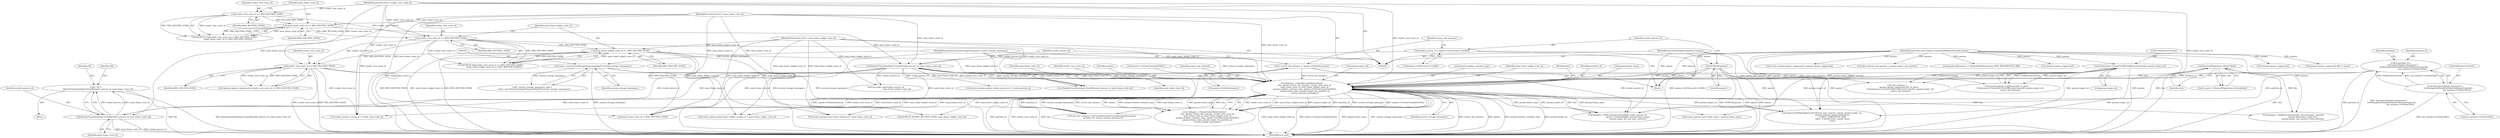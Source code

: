 digraph "0_Chrome_d18c519758c2e6043f0e1f00e2b69a55b3d7997f@pointer" {
"1000223" [label="(Call,* rfh =\n        RenderFrameHostImpl::FromID(render_process_id, main_frame_route_id))"];
"1000225" [label="(Call,RenderFrameHostImpl::FromID(render_process_id, main_frame_route_id))"];
"1000138" [label="(Call,RenderFrameHostImpl::FromID(render_process_id, main_frame_route_id))"];
"1000129" [label="(Call,render_process_id = opener->GetProcess()->GetID())"];
"1000116" [label="(Call,main_frame_route_id == MSG_ROUTING_NONE)"];
"1000107" [label="(MethodParameterIn,int32_t main_frame_route_id)"];
"1000113" [label="(Call,render_view_route_id == MSG_ROUTING_NONE)"];
"1000106" [label="(MethodParameterIn,int32_t render_view_route_id)"];
"1000202" [label="(Call,delegate_->ShouldCreateWebContents(\n          this, opener, source_site_instance, render_view_route_id,\n          main_frame_route_id, main_frame_widget_route_id,\n          params.window_container_type, opener->GetLastCommittedURL(),\n          params.frame_name, params.target_url, partition_id,\n          session_storage_namespace))"];
"1000144" [label="(Call,BrowserPluginGuest::IsGuest(this))"];
"1000126" [label="(Call,DCHECK(opener))"];
"1000105" [label="(MethodParameterIn,RenderFrameHost* opener)"];
"1000133" [label="(Call,* source_site_instance = opener->GetSiteInstance())"];
"1000120" [label="(Call,render_view_route_id == MSG_ROUTING_NONE)"];
"1000152" [label="(Call,render_view_route_id == MSG_ROUTING_NONE)"];
"1000123" [label="(Call,main_frame_widget_route_id == MSG_ROUTING_NONE)"];
"1000108" [label="(MethodParameterIn,int32_t main_frame_widget_route_id)"];
"1000109" [label="(MethodParameterIn,const mojom::CreateNewWindowParams& params)"];
"1000165" [label="(Call,SiteInstance::CreateForURL(GetBrowserContext(), params.target_url))"];
"1000172" [label="(Call,& partition_id =\n      GetContentClient()->browser()->\n          GetStoragePartitionIdForSite(GetBrowserContext(),\n                                       site_instance->GetSiteURL()))"];
"1000174" [label="(Call,GetContentClient()->browser()->\n          GetStoragePartitionIdForSite(GetBrowserContext(),\n                                       site_instance->GetSiteURL()))"];
"1000192" [label="(Call,static_cast<SessionStorageNamespaceImpl*>(session_storage_namespace))"];
"1000110" [label="(MethodParameterIn,SessionStorageNamespace* session_storage_namespace)"];
"1000108" [label="(MethodParameterIn,int32_t main_frame_widget_route_id)"];
"1000365" [label="(Call,delegate_->WebContentsCreated(this, render_process_id,\n                                  opener->GetRoutingID(), params.frame_name,\n                                  params.target_url, raw_new_contents))"];
"1000109" [label="(MethodParameterIn,const mojom::CreateNewWindowParams& params)"];
"1000117" [label="(Identifier,main_frame_route_id)"];
"1000464" [label="(MethodReturn,void)"];
"1000114" [label="(Identifier,render_view_route_id)"];
"1000120" [label="(Call,render_view_route_id == MSG_ROUTING_NONE)"];
"1000127" [label="(Identifier,opener)"];
"1000207" [label="(Identifier,main_frame_route_id)"];
"1000137" [label="(Call,!RenderFrameHostImpl::FromID(render_process_id, main_frame_route_id))"];
"1000176" [label="(Call,site_instance->GetSiteURL())"];
"1000131" [label="(Call,opener->GetProcess()->GetID())"];
"1000175" [label="(Call,GetBrowserContext())"];
"1000158" [label="(Call,params.opener_suppressed && !is_guest\n          ? SiteInstance::CreateForURL(GetBrowserContext(), params.target_url)\n          : source_site_instance)"];
"1000134" [label="(Identifier,source_site_instance)"];
"1000139" [label="(Identifier,render_process_id)"];
"1000122" [label="(Identifier,MSG_ROUTING_NONE)"];
"1000154" [label="(Identifier,MSG_ROUTING_NONE)"];
"1000153" [label="(Identifier,render_view_route_id)"];
"1000290" [label="(Call,main_frame_route_id != MSG_ROUTING_NONE)"];
"1000116" [label="(Call,main_frame_route_id == MSG_ROUTING_NONE)"];
"1000226" [label="(Identifier,render_process_id)"];
"1000206" [label="(Identifier,render_view_route_id)"];
"1000125" [label="(Identifier,MSG_ROUTING_NONE)"];
"1000204" [label="(Identifier,opener)"];
"1000179" [label="(Identifier,partition)"];
"1000144" [label="(Call,BrowserPluginGuest::IsGuest(this))"];
"1000212" [label="(Call,opener->GetLastCommittedURL())"];
"1000205" [label="(Identifier,source_site_instance)"];
"1000174" [label="(Call,GetContentClient()->browser()->\n          GetStoragePartitionIdForSite(GetBrowserContext(),\n                                       site_instance->GetSiteURL()))"];
"1000236" [label="(Call,create_params.routing_id = render_view_route_id)"];
"1000118" [label="(Identifier,MSG_ROUTING_NONE)"];
"1000173" [label="(Identifier,partition_id)"];
"1000147" [label="(Call,!params.opener_suppressed || render_view_route_id == MSG_ROUTING_NONE)"];
"1000112" [label="(Call,DCHECK_EQ((render_view_route_id == MSG_ROUTING_NONE),\n            (main_frame_route_id == MSG_ROUTING_NONE)))"];
"1000227" [label="(Identifier,main_frame_route_id)"];
"1000216" [label="(Call,params.target_url)"];
"1000349" [label="(Call,DCHECK_NE(MSG_ROUTING_NONE, main_frame_widget_route_id))"];
"1000159" [label="(Call,params.opener_suppressed && !is_guest)"];
"1000165" [label="(Call,SiteInstance::CreateForURL(GetBrowserContext(), params.target_url))"];
"1000246" [label="(Call,create_params.main_frame_widget_routing_id = main_frame_widget_route_id)"];
"1000224" [label="(Identifier,rfh)"];
"1000172" [label="(Call,& partition_id =\n      GetContentClient()->browser()->\n          GetStoragePartitionIdForSite(GetBrowserContext(),\n                                       site_instance->GetSiteURL()))"];
"1000201" [label="(Call,!delegate_->ShouldCreateWebContents(\n          this, opener, source_site_instance, render_view_route_id,\n          main_frame_route_id, main_frame_widget_route_id,\n          params.window_container_type, opener->GetLastCommittedURL(),\n          params.frame_name, params.target_url, partition_id,\n          session_storage_namespace))"];
"1000209" [label="(Call,params.window_container_type)"];
"1000126" [label="(Call,DCHECK(opener))"];
"1000105" [label="(MethodParameterIn,RenderFrameHost* opener)"];
"1000140" [label="(Identifier,main_frame_route_id)"];
"1000417" [label="(Call,delegate_->AddNewContents(this, std::move(new_contents),\n                                params.disposition, initial_rect,\n                                params.mimic_user_gesture, &was_blocked))"];
"1000268" [label="(Call,create_params.opener_suppressed = params.opener_suppressed)"];
"1000130" [label="(Identifier,render_process_id)"];
"1000142" [label="(Call,is_guest = BrowserPluginGuest::IsGuest(this))"];
"1000439" [label="(Call,open_params.user_gesture = params.mimic_user_gesture)"];
"1000355" [label="(Call,std::make_pair(render_process_id,\n                                     main_frame_widget_route_id))"];
"1000106" [label="(MethodParameterIn,int32_t render_view_route_id)"];
"1000221" [label="(Block,)"];
"1000115" [label="(Identifier,MSG_ROUTING_NONE)"];
"1000110" [label="(MethodParameterIn,SessionStorageNamespace* session_storage_namespace)"];
"1000166" [label="(Call,GetBrowserContext())"];
"1000325" [label="(Call,raw_new_contents->GetController().SetSessionStorageNamespace(\n      partition_id, session_storage_namespace))"];
"1000133" [label="(Call,* source_site_instance = opener->GetSiteInstance())"];
"1000113" [label="(Call,render_view_route_id == MSG_ROUTING_NONE)"];
"1000276" [label="(Call,params.disposition == WindowOpenDisposition::NEW_BACKGROUND_TAB)"];
"1000129" [label="(Call,render_process_id = opener->GetProcess()->GetID())"];
"1000190" [label="(Call,* session_storage_namespace_impl =\n      static_cast<SessionStorageNamespaceImpl*>(session_storage_namespace))"];
"1000208" [label="(Identifier,main_frame_widget_route_id)"];
"1000156" [label="(Call,site_instance =\n      params.opener_suppressed && !is_guest\n          ? SiteInstance::CreateForURL(GetBrowserContext(), params.target_url)\n          : source_site_instance)"];
"1000241" [label="(Call,create_params.main_frame_routing_id = main_frame_route_id)"];
"1000192" [label="(Call,static_cast<SessionStorageNamespaceImpl*>(session_storage_namespace))"];
"1000107" [label="(MethodParameterIn,int32_t main_frame_route_id)"];
"1000203" [label="(Identifier,this)"];
"1000202" [label="(Call,delegate_->ShouldCreateWebContents(\n          this, opener, source_site_instance, render_view_route_id,\n          main_frame_route_id, main_frame_widget_route_id,\n          params.window_container_type, opener->GetLastCommittedURL(),\n          params.frame_name, params.target_url, partition_id,\n          session_storage_namespace))"];
"1000111" [label="(Block,)"];
"1000138" [label="(Call,RenderFrameHostImpl::FromID(render_process_id, main_frame_route_id))"];
"1000220" [label="(Identifier,session_storage_namespace)"];
"1000219" [label="(Identifier,partition_id)"];
"1000145" [label="(Identifier,this)"];
"1000223" [label="(Call,* rfh =\n        RenderFrameHostImpl::FromID(render_process_id, main_frame_route_id))"];
"1000251" [label="(Call,create_params.main_frame_name = params.frame_name)"];
"1000333" [label="(Call,!params.opener_suppressed)"];
"1000167" [label="(Call,params.target_url)"];
"1000194" [label="(Identifier,session_storage_namespace)"];
"1000225" [label="(Call,RenderFrameHostImpl::FromID(render_process_id, main_frame_route_id))"];
"1000119" [label="(Call,DCHECK_EQ((render_view_route_id == MSG_ROUTING_NONE),\n            (main_frame_widget_route_id == MSG_ROUTING_NONE)))"];
"1000124" [label="(Identifier,main_frame_widget_route_id)"];
"1000213" [label="(Call,params.frame_name)"];
"1000258" [label="(Call,create_params.opener_render_process_id = render_process_id)"];
"1000135" [label="(Call,opener->GetSiteInstance())"];
"1000123" [label="(Call,main_frame_widget_route_id == MSG_ROUTING_NONE)"];
"1000152" [label="(Call,render_view_route_id == MSG_ROUTING_NONE)"];
"1000381" [label="(Call,observer.DidOpenRequestedURL(raw_new_contents, opener, params.target_url,\n                                   params.referrer, params.disposition,\n                                   ui::PAGE_TRANSITION_LINK,\n                                   false,  // started_from_context_menu\n                                   true))"];
"1000148" [label="(Call,!params.opener_suppressed)"];
"1000229" [label="(Identifier,rfh)"];
"1000121" [label="(Identifier,render_view_route_id)"];
"1000223" -> "1000221"  [label="AST: "];
"1000223" -> "1000225"  [label="CFG: "];
"1000224" -> "1000223"  [label="AST: "];
"1000225" -> "1000223"  [label="AST: "];
"1000229" -> "1000223"  [label="CFG: "];
"1000223" -> "1000464"  [label="DDG: RenderFrameHostImpl::FromID(render_process_id, main_frame_route_id)"];
"1000223" -> "1000464"  [label="DDG: rfh"];
"1000225" -> "1000223"  [label="DDG: render_process_id"];
"1000225" -> "1000223"  [label="DDG: main_frame_route_id"];
"1000225" -> "1000227"  [label="CFG: "];
"1000226" -> "1000225"  [label="AST: "];
"1000227" -> "1000225"  [label="AST: "];
"1000225" -> "1000464"  [label="DDG: main_frame_route_id"];
"1000225" -> "1000464"  [label="DDG: render_process_id"];
"1000138" -> "1000225"  [label="DDG: render_process_id"];
"1000138" -> "1000225"  [label="DDG: main_frame_route_id"];
"1000202" -> "1000225"  [label="DDG: main_frame_route_id"];
"1000107" -> "1000225"  [label="DDG: main_frame_route_id"];
"1000138" -> "1000137"  [label="AST: "];
"1000138" -> "1000140"  [label="CFG: "];
"1000139" -> "1000138"  [label="AST: "];
"1000140" -> "1000138"  [label="AST: "];
"1000137" -> "1000138"  [label="CFG: "];
"1000138" -> "1000137"  [label="DDG: render_process_id"];
"1000138" -> "1000137"  [label="DDG: main_frame_route_id"];
"1000129" -> "1000138"  [label="DDG: render_process_id"];
"1000116" -> "1000138"  [label="DDG: main_frame_route_id"];
"1000107" -> "1000138"  [label="DDG: main_frame_route_id"];
"1000138" -> "1000202"  [label="DDG: main_frame_route_id"];
"1000138" -> "1000241"  [label="DDG: main_frame_route_id"];
"1000138" -> "1000258"  [label="DDG: render_process_id"];
"1000138" -> "1000290"  [label="DDG: main_frame_route_id"];
"1000138" -> "1000355"  [label="DDG: render_process_id"];
"1000138" -> "1000365"  [label="DDG: render_process_id"];
"1000129" -> "1000111"  [label="AST: "];
"1000129" -> "1000131"  [label="CFG: "];
"1000130" -> "1000129"  [label="AST: "];
"1000131" -> "1000129"  [label="AST: "];
"1000134" -> "1000129"  [label="CFG: "];
"1000129" -> "1000464"  [label="DDG: opener->GetProcess()->GetID()"];
"1000116" -> "1000112"  [label="AST: "];
"1000116" -> "1000118"  [label="CFG: "];
"1000117" -> "1000116"  [label="AST: "];
"1000118" -> "1000116"  [label="AST: "];
"1000112" -> "1000116"  [label="CFG: "];
"1000116" -> "1000112"  [label="DDG: main_frame_route_id"];
"1000116" -> "1000112"  [label="DDG: MSG_ROUTING_NONE"];
"1000107" -> "1000116"  [label="DDG: main_frame_route_id"];
"1000113" -> "1000116"  [label="DDG: MSG_ROUTING_NONE"];
"1000116" -> "1000120"  [label="DDG: MSG_ROUTING_NONE"];
"1000107" -> "1000104"  [label="AST: "];
"1000107" -> "1000464"  [label="DDG: main_frame_route_id"];
"1000107" -> "1000202"  [label="DDG: main_frame_route_id"];
"1000107" -> "1000241"  [label="DDG: main_frame_route_id"];
"1000107" -> "1000290"  [label="DDG: main_frame_route_id"];
"1000113" -> "1000112"  [label="AST: "];
"1000113" -> "1000115"  [label="CFG: "];
"1000114" -> "1000113"  [label="AST: "];
"1000115" -> "1000113"  [label="AST: "];
"1000117" -> "1000113"  [label="CFG: "];
"1000113" -> "1000112"  [label="DDG: render_view_route_id"];
"1000113" -> "1000112"  [label="DDG: MSG_ROUTING_NONE"];
"1000106" -> "1000113"  [label="DDG: render_view_route_id"];
"1000113" -> "1000120"  [label="DDG: render_view_route_id"];
"1000106" -> "1000104"  [label="AST: "];
"1000106" -> "1000464"  [label="DDG: render_view_route_id"];
"1000106" -> "1000120"  [label="DDG: render_view_route_id"];
"1000106" -> "1000152"  [label="DDG: render_view_route_id"];
"1000106" -> "1000202"  [label="DDG: render_view_route_id"];
"1000106" -> "1000236"  [label="DDG: render_view_route_id"];
"1000202" -> "1000201"  [label="AST: "];
"1000202" -> "1000220"  [label="CFG: "];
"1000203" -> "1000202"  [label="AST: "];
"1000204" -> "1000202"  [label="AST: "];
"1000205" -> "1000202"  [label="AST: "];
"1000206" -> "1000202"  [label="AST: "];
"1000207" -> "1000202"  [label="AST: "];
"1000208" -> "1000202"  [label="AST: "];
"1000209" -> "1000202"  [label="AST: "];
"1000212" -> "1000202"  [label="AST: "];
"1000213" -> "1000202"  [label="AST: "];
"1000216" -> "1000202"  [label="AST: "];
"1000219" -> "1000202"  [label="AST: "];
"1000220" -> "1000202"  [label="AST: "];
"1000201" -> "1000202"  [label="CFG: "];
"1000202" -> "1000464"  [label="DDG: params.window_container_type"];
"1000202" -> "1000464"  [label="DDG: params.target_url"];
"1000202" -> "1000464"  [label="DDG: partition_id"];
"1000202" -> "1000464"  [label="DDG: render_view_route_id"];
"1000202" -> "1000464"  [label="DDG: this"];
"1000202" -> "1000464"  [label="DDG: main_frame_widget_route_id"];
"1000202" -> "1000464"  [label="DDG: opener->GetLastCommittedURL()"];
"1000202" -> "1000464"  [label="DDG: params.frame_name"];
"1000202" -> "1000464"  [label="DDG: session_storage_namespace"];
"1000202" -> "1000464"  [label="DDG: source_site_instance"];
"1000202" -> "1000464"  [label="DDG: opener"];
"1000202" -> "1000201"  [label="DDG: render_view_route_id"];
"1000202" -> "1000201"  [label="DDG: main_frame_widget_route_id"];
"1000202" -> "1000201"  [label="DDG: params.target_url"];
"1000202" -> "1000201"  [label="DDG: partition_id"];
"1000202" -> "1000201"  [label="DDG: session_storage_namespace"];
"1000202" -> "1000201"  [label="DDG: opener->GetLastCommittedURL()"];
"1000202" -> "1000201"  [label="DDG: source_site_instance"];
"1000202" -> "1000201"  [label="DDG: opener"];
"1000202" -> "1000201"  [label="DDG: params.window_container_type"];
"1000202" -> "1000201"  [label="DDG: main_frame_route_id"];
"1000202" -> "1000201"  [label="DDG: params.frame_name"];
"1000202" -> "1000201"  [label="DDG: this"];
"1000144" -> "1000202"  [label="DDG: this"];
"1000126" -> "1000202"  [label="DDG: opener"];
"1000105" -> "1000202"  [label="DDG: opener"];
"1000133" -> "1000202"  [label="DDG: source_site_instance"];
"1000120" -> "1000202"  [label="DDG: render_view_route_id"];
"1000152" -> "1000202"  [label="DDG: render_view_route_id"];
"1000123" -> "1000202"  [label="DDG: main_frame_widget_route_id"];
"1000108" -> "1000202"  [label="DDG: main_frame_widget_route_id"];
"1000109" -> "1000202"  [label="DDG: params"];
"1000165" -> "1000202"  [label="DDG: params.target_url"];
"1000172" -> "1000202"  [label="DDG: partition_id"];
"1000192" -> "1000202"  [label="DDG: session_storage_namespace"];
"1000110" -> "1000202"  [label="DDG: session_storage_namespace"];
"1000202" -> "1000236"  [label="DDG: render_view_route_id"];
"1000202" -> "1000241"  [label="DDG: main_frame_route_id"];
"1000202" -> "1000246"  [label="DDG: main_frame_widget_route_id"];
"1000202" -> "1000251"  [label="DDG: params.frame_name"];
"1000202" -> "1000290"  [label="DDG: main_frame_route_id"];
"1000202" -> "1000325"  [label="DDG: partition_id"];
"1000202" -> "1000325"  [label="DDG: session_storage_namespace"];
"1000202" -> "1000349"  [label="DDG: main_frame_widget_route_id"];
"1000202" -> "1000365"  [label="DDG: this"];
"1000202" -> "1000365"  [label="DDG: params.frame_name"];
"1000202" -> "1000365"  [label="DDG: params.target_url"];
"1000202" -> "1000381"  [label="DDG: opener"];
"1000202" -> "1000381"  [label="DDG: params.target_url"];
"1000202" -> "1000417"  [label="DDG: this"];
"1000144" -> "1000142"  [label="AST: "];
"1000144" -> "1000145"  [label="CFG: "];
"1000145" -> "1000144"  [label="AST: "];
"1000142" -> "1000144"  [label="CFG: "];
"1000144" -> "1000464"  [label="DDG: this"];
"1000144" -> "1000142"  [label="DDG: this"];
"1000144" -> "1000365"  [label="DDG: this"];
"1000144" -> "1000417"  [label="DDG: this"];
"1000126" -> "1000111"  [label="AST: "];
"1000126" -> "1000127"  [label="CFG: "];
"1000127" -> "1000126"  [label="AST: "];
"1000130" -> "1000126"  [label="CFG: "];
"1000126" -> "1000464"  [label="DDG: DCHECK(opener)"];
"1000126" -> "1000464"  [label="DDG: opener"];
"1000105" -> "1000126"  [label="DDG: opener"];
"1000126" -> "1000381"  [label="DDG: opener"];
"1000105" -> "1000104"  [label="AST: "];
"1000105" -> "1000464"  [label="DDG: opener"];
"1000105" -> "1000381"  [label="DDG: opener"];
"1000133" -> "1000111"  [label="AST: "];
"1000133" -> "1000135"  [label="CFG: "];
"1000134" -> "1000133"  [label="AST: "];
"1000135" -> "1000133"  [label="AST: "];
"1000139" -> "1000133"  [label="CFG: "];
"1000133" -> "1000464"  [label="DDG: opener->GetSiteInstance()"];
"1000133" -> "1000156"  [label="DDG: source_site_instance"];
"1000133" -> "1000158"  [label="DDG: source_site_instance"];
"1000120" -> "1000119"  [label="AST: "];
"1000120" -> "1000122"  [label="CFG: "];
"1000121" -> "1000120"  [label="AST: "];
"1000122" -> "1000120"  [label="AST: "];
"1000124" -> "1000120"  [label="CFG: "];
"1000120" -> "1000464"  [label="DDG: render_view_route_id"];
"1000120" -> "1000119"  [label="DDG: render_view_route_id"];
"1000120" -> "1000119"  [label="DDG: MSG_ROUTING_NONE"];
"1000120" -> "1000123"  [label="DDG: MSG_ROUTING_NONE"];
"1000120" -> "1000152"  [label="DDG: render_view_route_id"];
"1000120" -> "1000236"  [label="DDG: render_view_route_id"];
"1000152" -> "1000147"  [label="AST: "];
"1000152" -> "1000154"  [label="CFG: "];
"1000153" -> "1000152"  [label="AST: "];
"1000154" -> "1000152"  [label="AST: "];
"1000147" -> "1000152"  [label="CFG: "];
"1000152" -> "1000464"  [label="DDG: render_view_route_id"];
"1000152" -> "1000464"  [label="DDG: MSG_ROUTING_NONE"];
"1000152" -> "1000147"  [label="DDG: render_view_route_id"];
"1000152" -> "1000147"  [label="DDG: MSG_ROUTING_NONE"];
"1000123" -> "1000152"  [label="DDG: MSG_ROUTING_NONE"];
"1000152" -> "1000236"  [label="DDG: render_view_route_id"];
"1000152" -> "1000290"  [label="DDG: MSG_ROUTING_NONE"];
"1000123" -> "1000119"  [label="AST: "];
"1000123" -> "1000125"  [label="CFG: "];
"1000124" -> "1000123"  [label="AST: "];
"1000125" -> "1000123"  [label="AST: "];
"1000119" -> "1000123"  [label="CFG: "];
"1000123" -> "1000464"  [label="DDG: MSG_ROUTING_NONE"];
"1000123" -> "1000464"  [label="DDG: main_frame_widget_route_id"];
"1000123" -> "1000119"  [label="DDG: main_frame_widget_route_id"];
"1000123" -> "1000119"  [label="DDG: MSG_ROUTING_NONE"];
"1000108" -> "1000123"  [label="DDG: main_frame_widget_route_id"];
"1000123" -> "1000246"  [label="DDG: main_frame_widget_route_id"];
"1000123" -> "1000290"  [label="DDG: MSG_ROUTING_NONE"];
"1000123" -> "1000349"  [label="DDG: main_frame_widget_route_id"];
"1000108" -> "1000104"  [label="AST: "];
"1000108" -> "1000464"  [label="DDG: main_frame_widget_route_id"];
"1000108" -> "1000246"  [label="DDG: main_frame_widget_route_id"];
"1000108" -> "1000349"  [label="DDG: main_frame_widget_route_id"];
"1000108" -> "1000355"  [label="DDG: main_frame_widget_route_id"];
"1000109" -> "1000104"  [label="AST: "];
"1000109" -> "1000464"  [label="DDG: params"];
"1000109" -> "1000148"  [label="DDG: params"];
"1000109" -> "1000159"  [label="DDG: params"];
"1000109" -> "1000165"  [label="DDG: params"];
"1000109" -> "1000251"  [label="DDG: params"];
"1000109" -> "1000268"  [label="DDG: params"];
"1000109" -> "1000276"  [label="DDG: params"];
"1000109" -> "1000333"  [label="DDG: params"];
"1000109" -> "1000365"  [label="DDG: params"];
"1000109" -> "1000381"  [label="DDG: params"];
"1000109" -> "1000417"  [label="DDG: params"];
"1000109" -> "1000439"  [label="DDG: params"];
"1000165" -> "1000158"  [label="AST: "];
"1000165" -> "1000167"  [label="CFG: "];
"1000166" -> "1000165"  [label="AST: "];
"1000167" -> "1000165"  [label="AST: "];
"1000158" -> "1000165"  [label="CFG: "];
"1000165" -> "1000464"  [label="DDG: params.target_url"];
"1000165" -> "1000156"  [label="DDG: GetBrowserContext()"];
"1000165" -> "1000156"  [label="DDG: params.target_url"];
"1000165" -> "1000158"  [label="DDG: GetBrowserContext()"];
"1000165" -> "1000158"  [label="DDG: params.target_url"];
"1000165" -> "1000365"  [label="DDG: params.target_url"];
"1000165" -> "1000381"  [label="DDG: params.target_url"];
"1000172" -> "1000111"  [label="AST: "];
"1000172" -> "1000174"  [label="CFG: "];
"1000173" -> "1000172"  [label="AST: "];
"1000174" -> "1000172"  [label="AST: "];
"1000179" -> "1000172"  [label="CFG: "];
"1000172" -> "1000464"  [label="DDG: partition_id"];
"1000172" -> "1000464"  [label="DDG: GetContentClient()->browser()->\n          GetStoragePartitionIdForSite(GetBrowserContext(),\n                                       site_instance->GetSiteURL())"];
"1000174" -> "1000172"  [label="DDG: GetBrowserContext()"];
"1000174" -> "1000172"  [label="DDG: site_instance->GetSiteURL()"];
"1000172" -> "1000325"  [label="DDG: partition_id"];
"1000174" -> "1000176"  [label="CFG: "];
"1000175" -> "1000174"  [label="AST: "];
"1000176" -> "1000174"  [label="AST: "];
"1000174" -> "1000464"  [label="DDG: site_instance->GetSiteURL()"];
"1000192" -> "1000190"  [label="AST: "];
"1000192" -> "1000194"  [label="CFG: "];
"1000193" -> "1000192"  [label="AST: "];
"1000194" -> "1000192"  [label="AST: "];
"1000190" -> "1000192"  [label="CFG: "];
"1000192" -> "1000464"  [label="DDG: session_storage_namespace"];
"1000192" -> "1000190"  [label="DDG: session_storage_namespace"];
"1000110" -> "1000192"  [label="DDG: session_storage_namespace"];
"1000192" -> "1000325"  [label="DDG: session_storage_namespace"];
"1000110" -> "1000104"  [label="AST: "];
"1000110" -> "1000464"  [label="DDG: session_storage_namespace"];
"1000110" -> "1000325"  [label="DDG: session_storage_namespace"];
}
